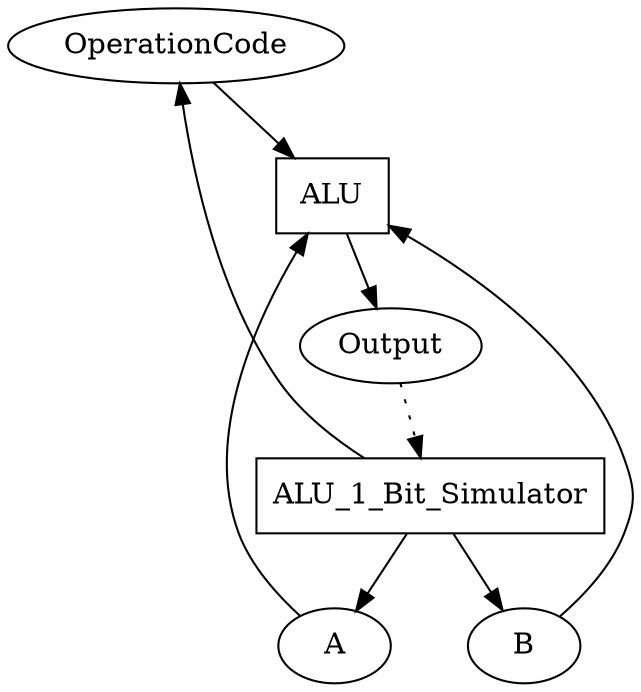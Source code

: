 digraph ALU_1_Bit {
"OperationCode" [shape=oval];
"A" [shape=oval];
"B" [shape=oval];
"Output" [shape=oval];
"ALU" [shape=box];
"ALU_1_Bit_Simulator" [shape=box];
"OperationCode" -> "ALU";
"A" -> "ALU";
"B" -> "ALU";
"ALU_1_Bit_Simulator" -> "OperationCode";
"ALU_1_Bit_Simulator" -> "A";
"ALU_1_Bit_Simulator" -> "B";
"ALU" -> "Output";
"Output" -> "ALU_1_Bit_Simulator" [style=dotted];
}
